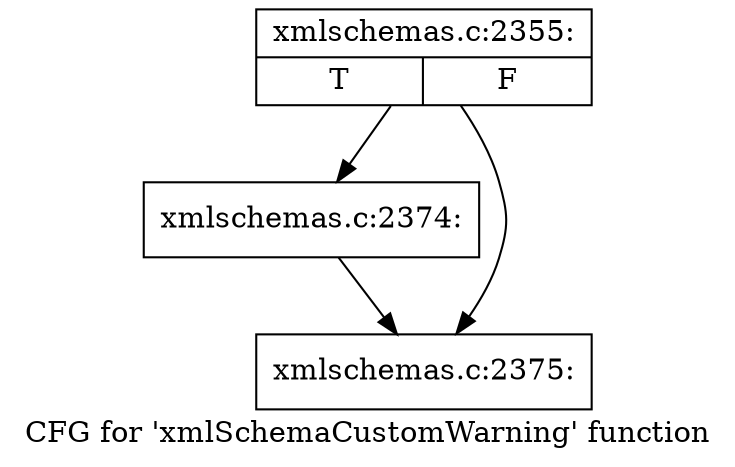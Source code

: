 digraph "CFG for 'xmlSchemaCustomWarning' function" {
	label="CFG for 'xmlSchemaCustomWarning' function";

	Node0x4c366c0 [shape=record,label="{xmlschemas.c:2355:|{<s0>T|<s1>F}}"];
	Node0x4c366c0 -> Node0x4c39570;
	Node0x4c366c0 -> Node0x4c395c0;
	Node0x4c39570 [shape=record,label="{xmlschemas.c:2374:}"];
	Node0x4c39570 -> Node0x4c395c0;
	Node0x4c395c0 [shape=record,label="{xmlschemas.c:2375:}"];
}
